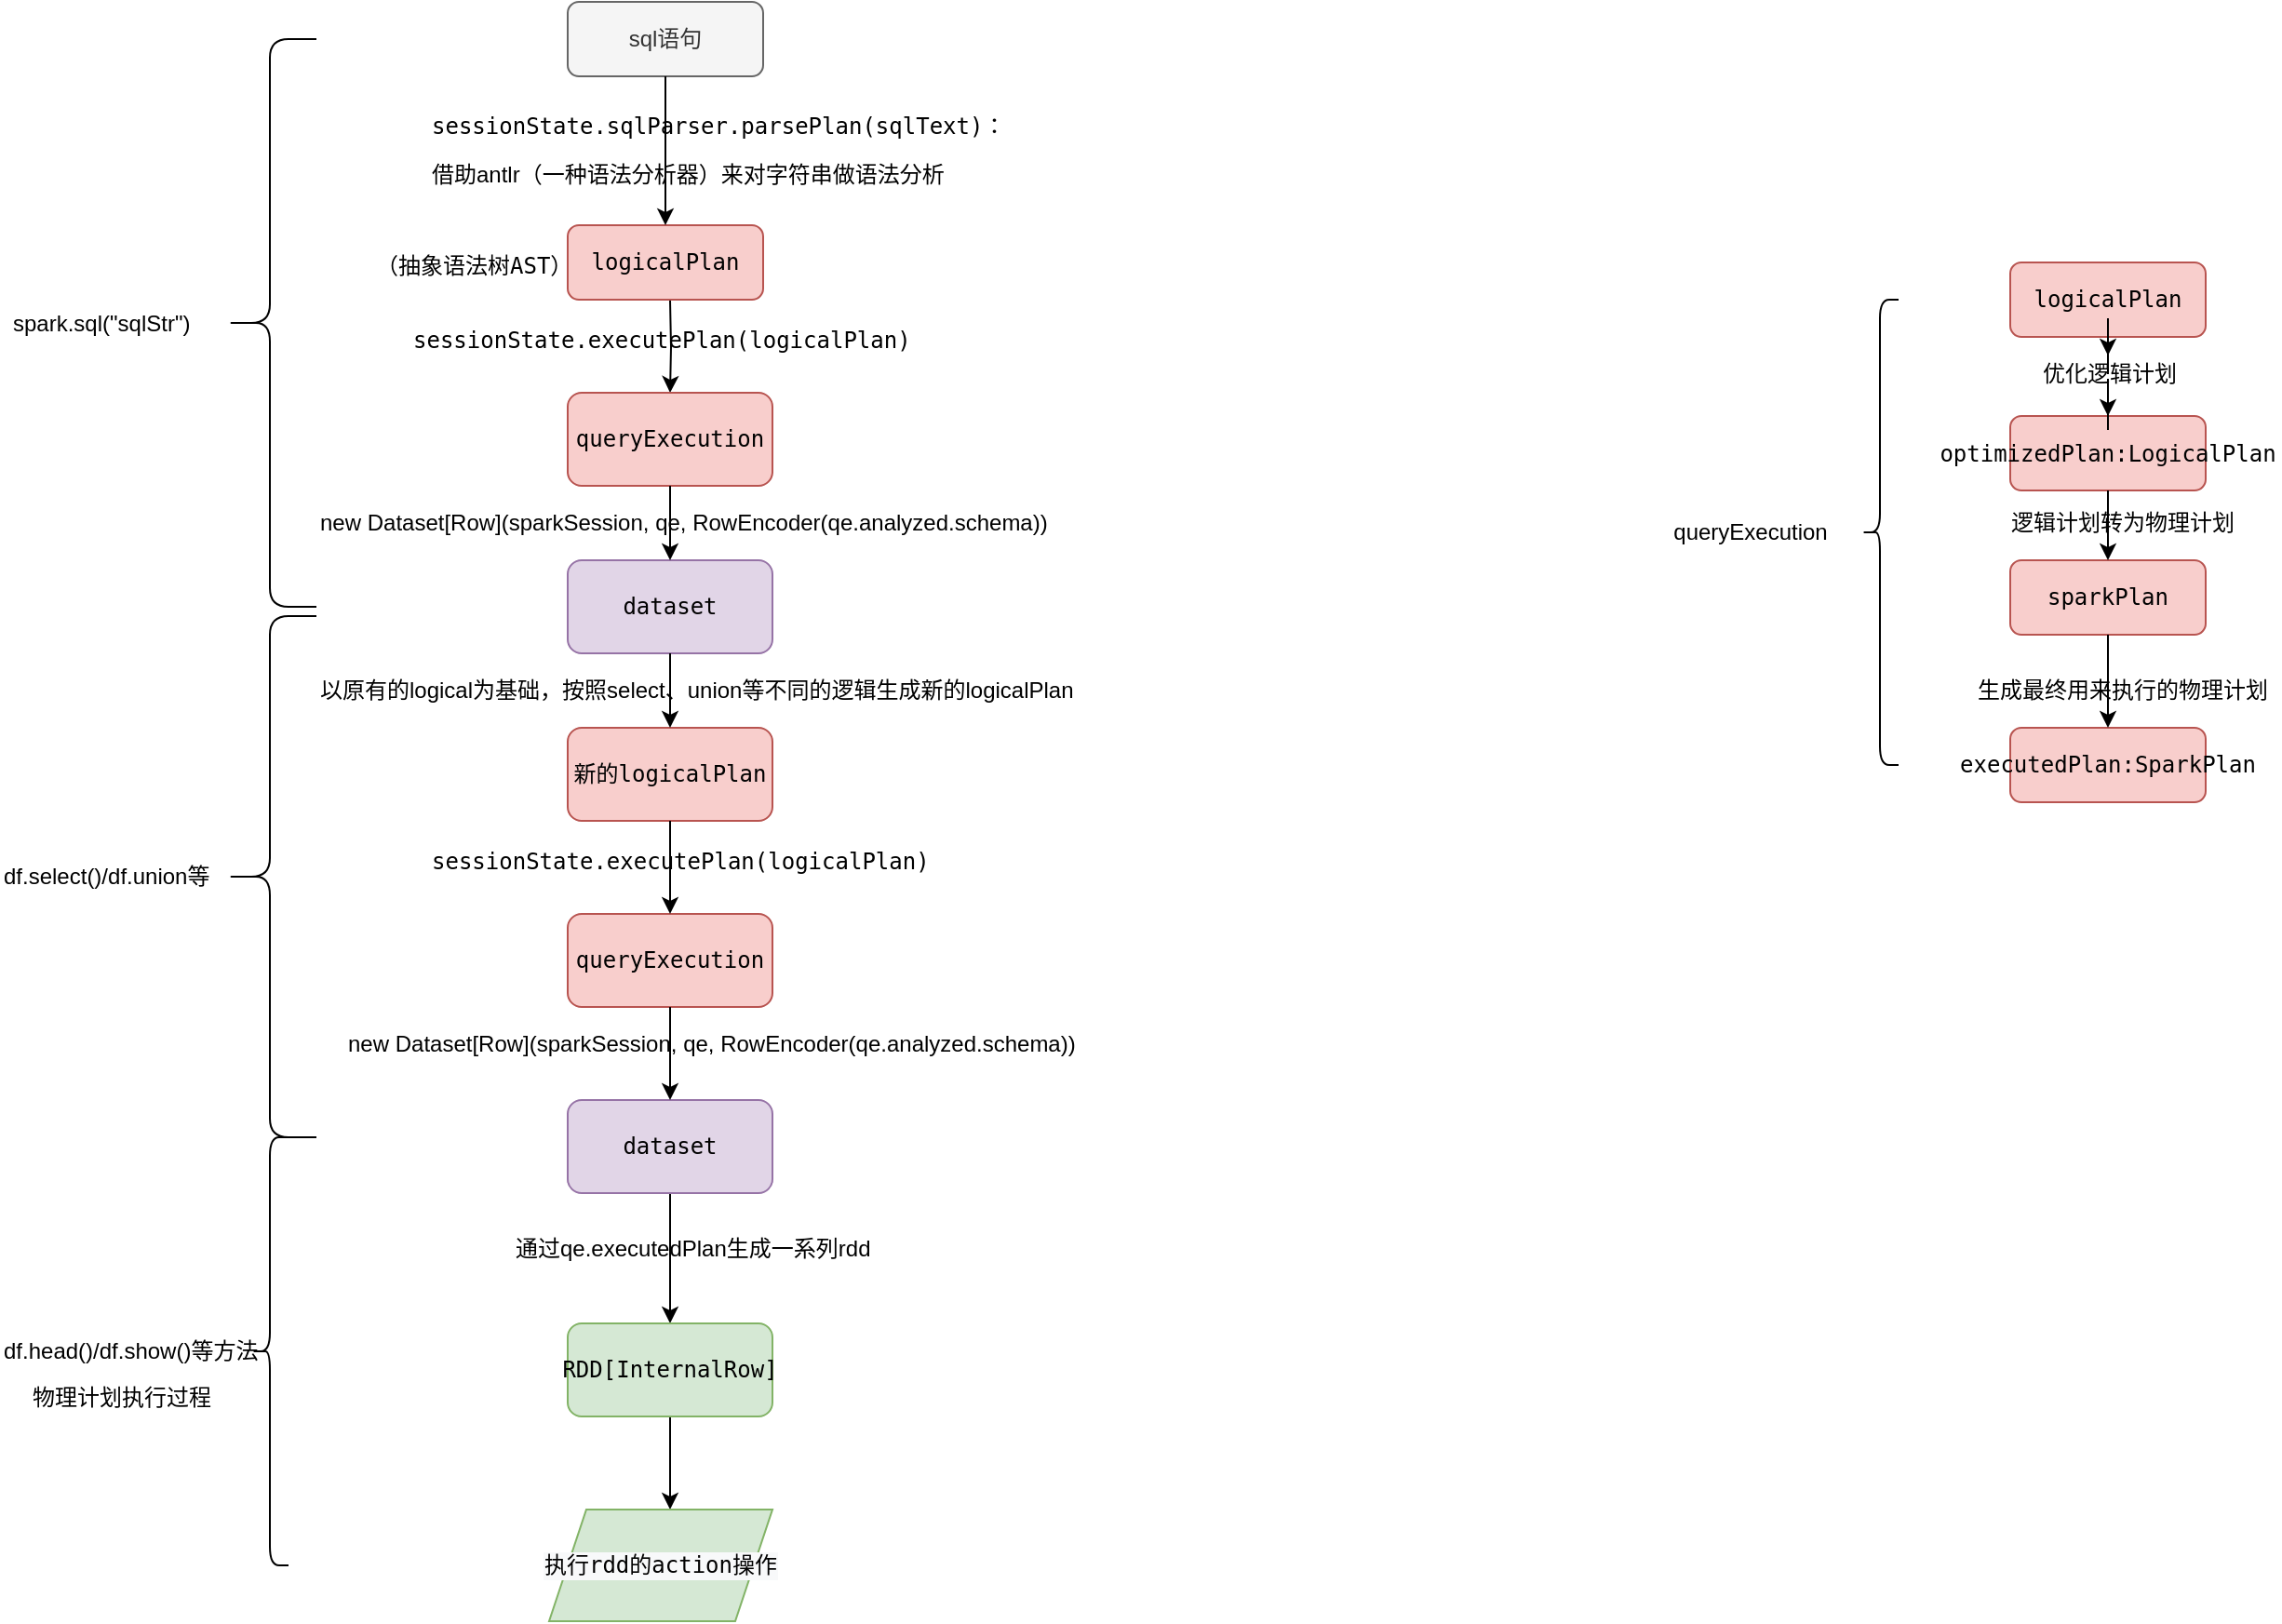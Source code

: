 <mxfile version="13.6.5" type="github">
  <diagram id="dt9gVWyhlOoFSgmwXe27" name="Page-1">
    <mxGraphModel dx="2013" dy="707" grid="1" gridSize="10" guides="1" tooltips="1" connect="1" arrows="1" fold="1" page="1" pageScale="1" pageWidth="827" pageHeight="1169" math="0" shadow="0">
      <root>
        <mxCell id="0" />
        <mxCell id="1" parent="0" />
        <mxCell id="d70ykFKuIf1G3HS4-Ldp-41" value="" style="group" vertex="1" connectable="0" parent="1">
          <mxGeometry x="-200" y="90" width="595" height="870" as="geometry" />
        </mxCell>
        <mxCell id="-dyHjd3bptGtPjj9Zdof-1" value="sql语句" style="rounded=1;whiteSpace=wrap;html=1;fillColor=#f5f5f5;strokeColor=#666666;fontColor=#333333;" parent="d70ykFKuIf1G3HS4-Ldp-41" vertex="1">
          <mxGeometry x="305" width="105" height="40" as="geometry" />
        </mxCell>
        <mxCell id="-dyHjd3bptGtPjj9Zdof-20" value="" style="edgeStyle=orthogonalEdgeStyle;rounded=0;orthogonalLoop=1;jettySize=auto;html=1;" parent="d70ykFKuIf1G3HS4-Ldp-41" target="-dyHjd3bptGtPjj9Zdof-19" edge="1">
          <mxGeometry relative="1" as="geometry">
            <mxPoint x="360" y="160" as="sourcePoint" />
          </mxGeometry>
        </mxCell>
        <mxCell id="-dyHjd3bptGtPjj9Zdof-7" value="&lt;pre&gt;logicalPlan&lt;/pre&gt;" style="rounded=1;whiteSpace=wrap;html=1;fillColor=#f8cecc;strokeColor=#b85450;" parent="d70ykFKuIf1G3HS4-Ldp-41" vertex="1">
          <mxGeometry x="305" y="120" width="105" height="40" as="geometry" />
        </mxCell>
        <mxCell id="-dyHjd3bptGtPjj9Zdof-26" style="edgeStyle=orthogonalEdgeStyle;rounded=0;orthogonalLoop=1;jettySize=auto;html=1;exitX=0.5;exitY=1;exitDx=0;exitDy=0;" parent="d70ykFKuIf1G3HS4-Ldp-41" source="-dyHjd3bptGtPjj9Zdof-1" target="-dyHjd3bptGtPjj9Zdof-7" edge="1">
          <mxGeometry relative="1" as="geometry" />
        </mxCell>
        <mxCell id="-dyHjd3bptGtPjj9Zdof-19" value="&lt;pre&gt;&lt;pre&gt;queryExecution&lt;/pre&gt;&lt;/pre&gt;" style="rounded=1;whiteSpace=wrap;html=1;fillColor=#f8cecc;strokeColor=#b85450;" parent="d70ykFKuIf1G3HS4-Ldp-41" vertex="1">
          <mxGeometry x="305" y="210" width="110" height="50" as="geometry" />
        </mxCell>
        <mxCell id="-dyHjd3bptGtPjj9Zdof-23" value="&lt;pre&gt;&lt;pre&gt;dataset&lt;/pre&gt;&lt;/pre&gt;" style="rounded=1;whiteSpace=wrap;html=1;fillColor=#e1d5e7;strokeColor=#9673a6;" parent="d70ykFKuIf1G3HS4-Ldp-41" vertex="1">
          <mxGeometry x="305" y="300" width="110" height="50" as="geometry" />
        </mxCell>
        <mxCell id="-dyHjd3bptGtPjj9Zdof-24" value="" style="edgeStyle=orthogonalEdgeStyle;rounded=0;orthogonalLoop=1;jettySize=auto;html=1;" parent="d70ykFKuIf1G3HS4-Ldp-41" source="-dyHjd3bptGtPjj9Zdof-19" target="-dyHjd3bptGtPjj9Zdof-23" edge="1">
          <mxGeometry relative="1" as="geometry" />
        </mxCell>
        <mxCell id="-dyHjd3bptGtPjj9Zdof-10" value="&lt;pre&gt;&lt;span&gt;sessionState&lt;/span&gt;.sqlParser.parsePlan(sqlText)：&lt;/pre&gt;借助antlr（一种语法分析器）来对字符串做语法分析" style="text;html=1;resizable=0;points=[];autosize=1;align=left;verticalAlign=top;spacingTop=-4;" parent="d70ykFKuIf1G3HS4-Ldp-41" vertex="1">
          <mxGeometry x="230" y="45" width="320" height="50" as="geometry" />
        </mxCell>
        <mxCell id="-dyHjd3bptGtPjj9Zdof-21" value="&lt;pre&gt;&lt;span&gt;sessionState&lt;/span&gt;.executePlan(logicalPlan)&lt;/pre&gt;" style="text;html=1;resizable=0;points=[];autosize=1;align=left;verticalAlign=top;spacingTop=-4;" parent="d70ykFKuIf1G3HS4-Ldp-41" vertex="1">
          <mxGeometry x="220" y="160" width="280" height="40" as="geometry" />
        </mxCell>
        <mxCell id="-dyHjd3bptGtPjj9Zdof-25" value="new Dataset[Row](sparkSession, qe, RowEncoder(qe.analyzed.schema))" style="text;html=1;resizable=0;points=[];autosize=1;align=left;verticalAlign=top;spacingTop=-4;" parent="d70ykFKuIf1G3HS4-Ldp-41" vertex="1">
          <mxGeometry x="170" y="270" width="410" height="20" as="geometry" />
        </mxCell>
        <mxCell id="pKj4gWHQKjA0kMIVy3WO-6" value="&lt;pre&gt;（抽象语法树AST）&lt;/pre&gt;" style="text;html=1;resizable=0;points=[];autosize=1;align=left;verticalAlign=top;spacingTop=-4;" parent="d70ykFKuIf1G3HS4-Ldp-41" vertex="1">
          <mxGeometry x="200" y="120" width="120" height="40" as="geometry" />
        </mxCell>
        <mxCell id="pKj4gWHQKjA0kMIVy3WO-11" value="df.select()/df.union等" style="text;html=1;resizable=0;points=[];autosize=1;align=left;verticalAlign=top;spacingTop=-4;" parent="d70ykFKuIf1G3HS4-Ldp-41" vertex="1">
          <mxGeometry y="460" width="130" height="20" as="geometry" />
        </mxCell>
        <mxCell id="d70ykFKuIf1G3HS4-Ldp-1" value="&lt;pre&gt;&lt;pre&gt;新的logicalPlan&lt;/pre&gt;&lt;/pre&gt;" style="rounded=1;whiteSpace=wrap;html=1;fillColor=#f8cecc;strokeColor=#b85450;" vertex="1" parent="d70ykFKuIf1G3HS4-Ldp-41">
          <mxGeometry x="305" y="390" width="110" height="50" as="geometry" />
        </mxCell>
        <mxCell id="d70ykFKuIf1G3HS4-Ldp-2" value="" style="edgeStyle=orthogonalEdgeStyle;rounded=0;orthogonalLoop=1;jettySize=auto;html=1;" edge="1" parent="d70ykFKuIf1G3HS4-Ldp-41" source="-dyHjd3bptGtPjj9Zdof-23" target="d70ykFKuIf1G3HS4-Ldp-1">
          <mxGeometry relative="1" as="geometry" />
        </mxCell>
        <mxCell id="d70ykFKuIf1G3HS4-Ldp-3" value="以原有的logical为基础，按照select、union等不同的逻辑生成新的logicalPlan" style="text;html=1;resizable=0;points=[];autosize=1;align=left;verticalAlign=top;spacingTop=-4;" vertex="1" parent="d70ykFKuIf1G3HS4-Ldp-41">
          <mxGeometry x="170" y="360" width="420" height="20" as="geometry" />
        </mxCell>
        <mxCell id="d70ykFKuIf1G3HS4-Ldp-6" value="&lt;pre&gt;&lt;pre&gt;queryExecution&lt;/pre&gt;&lt;/pre&gt;" style="rounded=1;whiteSpace=wrap;html=1;fillColor=#f8cecc;strokeColor=#b85450;" vertex="1" parent="d70ykFKuIf1G3HS4-Ldp-41">
          <mxGeometry x="305" y="490" width="110" height="50" as="geometry" />
        </mxCell>
        <mxCell id="d70ykFKuIf1G3HS4-Ldp-10" value="" style="edgeStyle=orthogonalEdgeStyle;rounded=0;orthogonalLoop=1;jettySize=auto;html=1;" edge="1" parent="d70ykFKuIf1G3HS4-Ldp-41" source="d70ykFKuIf1G3HS4-Ldp-1" target="d70ykFKuIf1G3HS4-Ldp-6">
          <mxGeometry relative="1" as="geometry" />
        </mxCell>
        <mxCell id="d70ykFKuIf1G3HS4-Ldp-18" value="" style="edgeStyle=orthogonalEdgeStyle;rounded=0;orthogonalLoop=1;jettySize=auto;html=1;" edge="1" parent="d70ykFKuIf1G3HS4-Ldp-41" source="d70ykFKuIf1G3HS4-Ldp-7">
          <mxGeometry relative="1" as="geometry">
            <mxPoint x="360" y="710" as="targetPoint" />
          </mxGeometry>
        </mxCell>
        <mxCell id="d70ykFKuIf1G3HS4-Ldp-7" value="&lt;pre&gt;&lt;pre&gt;dataset&lt;/pre&gt;&lt;/pre&gt;" style="rounded=1;whiteSpace=wrap;html=1;fillColor=#e1d5e7;strokeColor=#9673a6;" vertex="1" parent="d70ykFKuIf1G3HS4-Ldp-41">
          <mxGeometry x="305" y="590" width="110" height="50" as="geometry" />
        </mxCell>
        <mxCell id="d70ykFKuIf1G3HS4-Ldp-5" value="" style="edgeStyle=orthogonalEdgeStyle;rounded=0;orthogonalLoop=1;jettySize=auto;html=1;" edge="1" parent="d70ykFKuIf1G3HS4-Ldp-41" source="d70ykFKuIf1G3HS4-Ldp-6" target="d70ykFKuIf1G3HS4-Ldp-7">
          <mxGeometry relative="1" as="geometry" />
        </mxCell>
        <mxCell id="d70ykFKuIf1G3HS4-Ldp-8" value="&lt;pre&gt;&lt;span&gt;sessionState&lt;/span&gt;.executePlan(logicalPlan)&lt;/pre&gt;" style="text;html=1;resizable=0;points=[];autosize=1;align=left;verticalAlign=top;spacingTop=-4;" vertex="1" parent="d70ykFKuIf1G3HS4-Ldp-41">
          <mxGeometry x="230" y="440" width="280" height="40" as="geometry" />
        </mxCell>
        <mxCell id="d70ykFKuIf1G3HS4-Ldp-9" value="new Dataset[Row](sparkSession, qe, RowEncoder(qe.analyzed.schema))" style="text;html=1;resizable=0;points=[];autosize=1;align=left;verticalAlign=top;spacingTop=-4;" vertex="1" parent="d70ykFKuIf1G3HS4-Ldp-41">
          <mxGeometry x="185" y="550" width="410" height="20" as="geometry" />
        </mxCell>
        <mxCell id="d70ykFKuIf1G3HS4-Ldp-11" value="" style="shape=curlyBracket;whiteSpace=wrap;html=1;rounded=1;" vertex="1" parent="d70ykFKuIf1G3HS4-Ldp-41">
          <mxGeometry x="120" y="330" width="50" height="280" as="geometry" />
        </mxCell>
        <mxCell id="d70ykFKuIf1G3HS4-Ldp-12" value="" style="shape=curlyBracket;whiteSpace=wrap;html=1;rounded=1;" vertex="1" parent="d70ykFKuIf1G3HS4-Ldp-41">
          <mxGeometry x="120" y="20" width="50" height="305" as="geometry" />
        </mxCell>
        <mxCell id="d70ykFKuIf1G3HS4-Ldp-15" value="spark.sql(&quot;sqlStr&quot;)" style="text;html=1;resizable=0;points=[];autosize=1;align=left;verticalAlign=top;spacingTop=-4;" vertex="1" parent="d70ykFKuIf1G3HS4-Ldp-41">
          <mxGeometry x="5" y="162.5" width="110" height="20" as="geometry" />
        </mxCell>
        <mxCell id="d70ykFKuIf1G3HS4-Ldp-23" value="通过qe.executedPlan生成一系列rdd" style="text;html=1;resizable=0;points=[];autosize=1;align=left;verticalAlign=top;spacingTop=-4;" vertex="1" parent="d70ykFKuIf1G3HS4-Ldp-41">
          <mxGeometry x="275" y="660" width="210" height="20" as="geometry" />
        </mxCell>
        <mxCell id="d70ykFKuIf1G3HS4-Ldp-29" value="" style="edgeStyle=orthogonalEdgeStyle;rounded=0;orthogonalLoop=1;jettySize=auto;html=1;" edge="1" parent="d70ykFKuIf1G3HS4-Ldp-41" source="d70ykFKuIf1G3HS4-Ldp-27">
          <mxGeometry relative="1" as="geometry">
            <mxPoint x="360" y="810" as="targetPoint" />
          </mxGeometry>
        </mxCell>
        <mxCell id="d70ykFKuIf1G3HS4-Ldp-27" value="&lt;pre&gt;&lt;pre&gt;&lt;pre&gt;&lt;pre&gt;&lt;pre&gt;&lt;pre&gt;RDD[InternalRow]&lt;/pre&gt;&lt;/pre&gt;&lt;/pre&gt;&lt;/pre&gt;&lt;/pre&gt;&lt;/pre&gt;" style="rounded=1;whiteSpace=wrap;html=1;fillColor=#d5e8d4;strokeColor=#82b366;" vertex="1" parent="d70ykFKuIf1G3HS4-Ldp-41">
          <mxGeometry x="305" y="710" width="110" height="50" as="geometry" />
        </mxCell>
        <mxCell id="d70ykFKuIf1G3HS4-Ldp-30" value="&lt;meta charset=&quot;utf-8&quot;&gt;&lt;pre style=&quot;color: rgb(0 , 0 , 0) ; font-size: 12px ; font-style: normal ; font-weight: 400 ; letter-spacing: normal ; text-align: center ; text-indent: 0px ; text-transform: none ; word-spacing: 0px ; background-color: rgb(248 , 249 , 250)&quot;&gt;执行rdd的action操作&lt;/pre&gt;" style="shape=parallelogram;perimeter=parallelogramPerimeter;whiteSpace=wrap;html=1;fixedSize=1;fillColor=#d5e8d4;strokeColor=#82b366;" vertex="1" parent="d70ykFKuIf1G3HS4-Ldp-41">
          <mxGeometry x="295" y="810" width="120" height="60" as="geometry" />
        </mxCell>
        <mxCell id="d70ykFKuIf1G3HS4-Ldp-31" value="" style="shape=curlyBracket;whiteSpace=wrap;html=1;rounded=1;" vertex="1" parent="d70ykFKuIf1G3HS4-Ldp-41">
          <mxGeometry x="135" y="610" width="20" height="230" as="geometry" />
        </mxCell>
        <mxCell id="d70ykFKuIf1G3HS4-Ldp-32" value="df.head()/df.show()等方法" style="text;html=1;resizable=0;points=[];autosize=1;align=left;verticalAlign=top;spacingTop=-4;" vertex="1" parent="d70ykFKuIf1G3HS4-Ldp-41">
          <mxGeometry y="715" width="150" height="20" as="geometry" />
        </mxCell>
        <mxCell id="d70ykFKuIf1G3HS4-Ldp-33" value="物理计划执行过程" style="text;html=1;align=center;verticalAlign=middle;resizable=0;points=[];autosize=1;" vertex="1" parent="d70ykFKuIf1G3HS4-Ldp-41">
          <mxGeometry x="10" y="740" width="110" height="20" as="geometry" />
        </mxCell>
        <mxCell id="d70ykFKuIf1G3HS4-Ldp-48" value="" style="group" vertex="1" connectable="0" parent="1">
          <mxGeometry x="690" y="230" width="335" height="290" as="geometry" />
        </mxCell>
        <mxCell id="d70ykFKuIf1G3HS4-Ldp-34" value="&lt;pre&gt;logicalPlan&lt;/pre&gt;" style="rounded=1;whiteSpace=wrap;html=1;fillColor=#f8cecc;strokeColor=#b85450;" vertex="1" parent="d70ykFKuIf1G3HS4-Ldp-48">
          <mxGeometry x="190" width="105" height="40" as="geometry" />
        </mxCell>
        <mxCell id="d70ykFKuIf1G3HS4-Ldp-35" value="&lt;pre&gt;optimizedPlan:LogicalPlan&lt;/pre&gt;" style="rounded=1;whiteSpace=wrap;html=1;fillColor=#f8cecc;strokeColor=#b85450;" vertex="1" parent="d70ykFKuIf1G3HS4-Ldp-48">
          <mxGeometry x="190" y="82.5" width="105" height="40" as="geometry" />
        </mxCell>
        <mxCell id="d70ykFKuIf1G3HS4-Ldp-36" value="&lt;pre&gt;sparkPlan&lt;/pre&gt;" style="rounded=1;whiteSpace=wrap;html=1;fillColor=#f8cecc;strokeColor=#b85450;" vertex="1" parent="d70ykFKuIf1G3HS4-Ldp-48">
          <mxGeometry x="190" y="160" width="105" height="40" as="geometry" />
        </mxCell>
        <mxCell id="d70ykFKuIf1G3HS4-Ldp-39" value="" style="edgeStyle=orthogonalEdgeStyle;rounded=0;orthogonalLoop=1;jettySize=auto;html=1;" edge="1" parent="d70ykFKuIf1G3HS4-Ldp-48" source="d70ykFKuIf1G3HS4-Ldp-35" target="d70ykFKuIf1G3HS4-Ldp-36">
          <mxGeometry relative="1" as="geometry" />
        </mxCell>
        <mxCell id="d70ykFKuIf1G3HS4-Ldp-37" value="&lt;pre&gt;executedPlan:SparkPlan&lt;/pre&gt;" style="rounded=1;whiteSpace=wrap;html=1;fillColor=#f8cecc;strokeColor=#b85450;" vertex="1" parent="d70ykFKuIf1G3HS4-Ldp-48">
          <mxGeometry x="190" y="250" width="105" height="40" as="geometry" />
        </mxCell>
        <mxCell id="d70ykFKuIf1G3HS4-Ldp-40" value="" style="edgeStyle=orthogonalEdgeStyle;rounded=0;orthogonalLoop=1;jettySize=auto;html=1;" edge="1" parent="d70ykFKuIf1G3HS4-Ldp-48" source="d70ykFKuIf1G3HS4-Ldp-36" target="d70ykFKuIf1G3HS4-Ldp-37">
          <mxGeometry relative="1" as="geometry" />
        </mxCell>
        <mxCell id="d70ykFKuIf1G3HS4-Ldp-42" value="优化逻辑计划" style="text;html=1;align=center;verticalAlign=middle;resizable=0;points=[];autosize=1;" vertex="1" parent="d70ykFKuIf1G3HS4-Ldp-48">
          <mxGeometry x="197.5" y="50" width="90" height="20" as="geometry" />
        </mxCell>
        <mxCell id="d70ykFKuIf1G3HS4-Ldp-38" value="" style="edgeStyle=orthogonalEdgeStyle;rounded=0;orthogonalLoop=1;jettySize=auto;html=1;" edge="1" parent="d70ykFKuIf1G3HS4-Ldp-48" source="d70ykFKuIf1G3HS4-Ldp-42" target="d70ykFKuIf1G3HS4-Ldp-35">
          <mxGeometry relative="1" as="geometry" />
        </mxCell>
        <mxCell id="d70ykFKuIf1G3HS4-Ldp-43" value="" style="edgeStyle=orthogonalEdgeStyle;rounded=0;orthogonalLoop=1;jettySize=auto;html=1;" edge="1" parent="d70ykFKuIf1G3HS4-Ldp-48" source="d70ykFKuIf1G3HS4-Ldp-34" target="d70ykFKuIf1G3HS4-Ldp-42">
          <mxGeometry relative="1" as="geometry">
            <mxPoint x="242.5" y="40" as="sourcePoint" />
            <mxPoint x="242.5" y="82.5" as="targetPoint" />
          </mxGeometry>
        </mxCell>
        <mxCell id="d70ykFKuIf1G3HS4-Ldp-44" value="逻辑计划转为物理计划" style="text;html=1;align=center;verticalAlign=middle;resizable=0;points=[];autosize=1;" vertex="1" parent="d70ykFKuIf1G3HS4-Ldp-48">
          <mxGeometry x="180" y="130" width="140" height="20" as="geometry" />
        </mxCell>
        <mxCell id="d70ykFKuIf1G3HS4-Ldp-45" value="生成最终用来执行的物理计划" style="text;html=1;align=center;verticalAlign=middle;resizable=0;points=[];autosize=1;" vertex="1" parent="d70ykFKuIf1G3HS4-Ldp-48">
          <mxGeometry x="165" y="220" width="170" height="20" as="geometry" />
        </mxCell>
        <mxCell id="d70ykFKuIf1G3HS4-Ldp-46" value="" style="shape=curlyBracket;whiteSpace=wrap;html=1;rounded=1;" vertex="1" parent="d70ykFKuIf1G3HS4-Ldp-48">
          <mxGeometry x="110" y="20" width="20" height="250" as="geometry" />
        </mxCell>
        <mxCell id="d70ykFKuIf1G3HS4-Ldp-47" value="queryExecution" style="text;html=1;align=center;verticalAlign=middle;resizable=0;points=[];autosize=1;" vertex="1" parent="d70ykFKuIf1G3HS4-Ldp-48">
          <mxGeometry y="135" width="100" height="20" as="geometry" />
        </mxCell>
      </root>
    </mxGraphModel>
  </diagram>
</mxfile>
